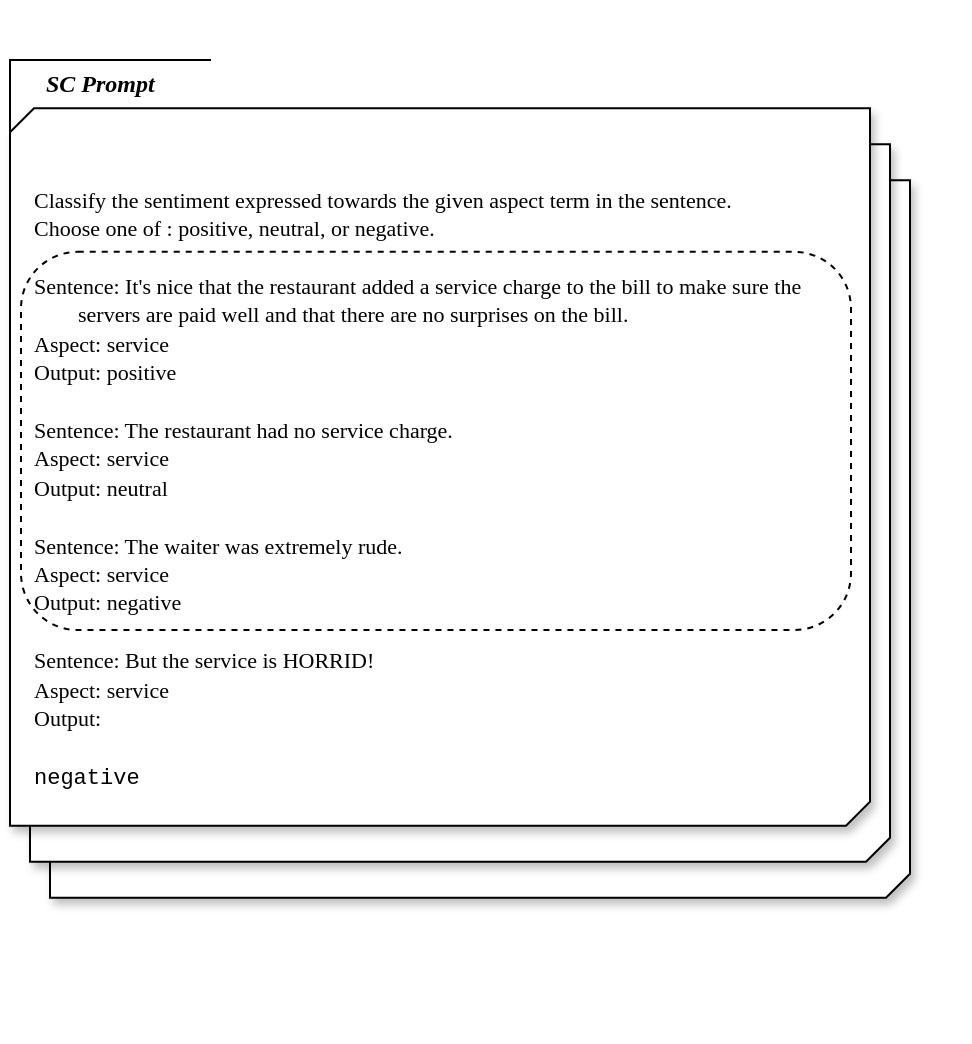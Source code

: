 <mxfile version="27.1.5">
  <diagram name="Page-1" id="BpoiO_IWaSVoEk8yvjKc">
    <mxGraphModel dx="976" dy="630" grid="1" gridSize="10" guides="1" tooltips="1" connect="1" arrows="1" fold="1" page="1" pageScale="1" pageWidth="827" pageHeight="1169" math="0" shadow="0">
      <root>
        <mxCell id="0" />
        <mxCell id="1" parent="0" />
        <mxCell id="X89fYZ-ELECHrKvlwhN6-9" value="" style="group" parent="1" vertex="1" connectable="0">
          <mxGeometry x="80" y="89" width="480" height="521" as="geometry" />
        </mxCell>
        <mxCell id="X89fYZ-ELECHrKvlwhN6-10" value="" style="verticalLabelPosition=bottom;verticalAlign=top;html=1;shape=mxgraph.basic.diag_snip_rect;dx=6;whiteSpace=wrap;shadow=1;" parent="X89fYZ-ELECHrKvlwhN6-9" vertex="1">
          <mxGeometry x="20" y="90.138" width="430" height="358.751" as="geometry" />
        </mxCell>
        <mxCell id="X89fYZ-ELECHrKvlwhN6-11" value="" style="verticalLabelPosition=bottom;verticalAlign=top;html=1;shape=mxgraph.basic.diag_snip_rect;dx=6;whiteSpace=wrap;shadow=1;" parent="X89fYZ-ELECHrKvlwhN6-9" vertex="1">
          <mxGeometry x="10" y="72.111" width="430" height="358.751" as="geometry" />
        </mxCell>
        <mxCell id="X89fYZ-ELECHrKvlwhN6-12" value="" style="verticalLabelPosition=bottom;verticalAlign=top;html=1;shape=mxgraph.basic.diag_snip_rect;dx=6;whiteSpace=wrap;shadow=1;" parent="X89fYZ-ELECHrKvlwhN6-9" vertex="1">
          <mxGeometry y="54.083" width="430" height="358.751" as="geometry" />
        </mxCell>
        <mxCell id="X89fYZ-ELECHrKvlwhN6-13" value="" style="shape=partialRectangle;whiteSpace=wrap;html=1;bottom=0;right=0;fillColor=none;" parent="X89fYZ-ELECHrKvlwhN6-9" vertex="1">
          <mxGeometry y="30.058" width="100" height="72.111" as="geometry" />
        </mxCell>
        <mxCell id="X89fYZ-ELECHrKvlwhN6-15" value="&lt;p style=&quot;&quot;&gt;&lt;br&gt;&lt;/p&gt;&lt;div style=&quot;&quot;&gt;&lt;span style=&quot;background-color: transparent;&quot;&gt;&lt;font face=&quot;Times New Roman&quot; style=&quot;font-size: 11px; color: light-dark(rgb(0, 0, 0), rgb(255, 255, 255));&quot;&gt;Classify the sentiment expressed towards the given aspect term in the sentence.&amp;nbsp;&lt;/font&gt;&lt;/span&gt;&lt;/div&gt;&lt;div style=&quot;&quot;&gt;&lt;span style=&quot;background-color: transparent;&quot;&gt;&lt;font face=&quot;Times New Roman&quot; style=&quot;font-size: 11px; color: light-dark(rgb(0, 0, 0), rgb(255, 255, 255));&quot;&gt;Choose one of : positive, neutral, or negative.&amp;nbsp;&lt;/font&gt;&lt;/span&gt;&lt;/div&gt;&lt;div style=&quot;&quot;&gt;&lt;font face=&quot;Times New Roman&quot;&gt;&lt;span style=&quot;font-size: 11px;&quot;&gt;&lt;br&gt;&lt;/span&gt;&lt;/font&gt;&lt;/div&gt;&lt;div style=&quot;&quot;&gt;&lt;font face=&quot;Times New Roman&quot;&gt;&lt;span style=&quot;font-size: 11px;&quot;&gt;Sentence: It&#39;s nice that the restaurant added a service charge to the bill to make sure the&amp;nbsp;&lt;/span&gt;&lt;/font&gt;&lt;/div&gt;&lt;div style=&quot;&quot;&gt;&lt;font face=&quot;Times New Roman&quot;&gt;&lt;span style=&quot;font-size: 11px;&quot;&gt;&lt;span style=&quot;white-space: pre;&quot;&gt;&#x9;&lt;/span&gt;servers are paid well and that there are no surprises on the bill.&lt;br&gt;&lt;/span&gt;&lt;/font&gt;&lt;/div&gt;&lt;div style=&quot;&quot;&gt;&lt;font face=&quot;Times New Roman&quot;&gt;&lt;span style=&quot;font-size: 11px;&quot;&gt;Aspect: service&amp;nbsp;&lt;/span&gt;&lt;/font&gt;&lt;/div&gt;&lt;div style=&quot;&quot;&gt;&lt;font face=&quot;Times New Roman&quot;&gt;&lt;span style=&quot;font-size: 11px;&quot;&gt;Output: positive&lt;/span&gt;&lt;/font&gt;&lt;/div&gt;&lt;div style=&quot;&quot;&gt;&lt;font face=&quot;Times New Roman&quot;&gt;&lt;span style=&quot;font-size: 11px;&quot;&gt;&lt;br&gt;&lt;/span&gt;&lt;/font&gt;&lt;/div&gt;&lt;div style=&quot;&quot;&gt;&lt;div&gt;&lt;font face=&quot;Times New Roman&quot;&gt;&lt;span style=&quot;font-size: 11px;&quot;&gt;Sentence: The restaurant had no service charge.&amp;nbsp;&lt;/span&gt;&lt;/font&gt;&lt;/div&gt;&lt;div&gt;&lt;font face=&quot;Times New Roman&quot;&gt;&lt;span style=&quot;font-size: 11px;&quot;&gt;Aspect: service&lt;/span&gt;&lt;/font&gt;&lt;/div&gt;&lt;div&gt;&lt;font face=&quot;Times New Roman&quot;&gt;&lt;span style=&quot;font-size: 11px;&quot;&gt;Output: neutral&lt;/span&gt;&lt;/font&gt;&lt;/div&gt;&lt;div&gt;&lt;font face=&quot;Times New Roman&quot;&gt;&lt;span style=&quot;font-size: 11px;&quot;&gt;&lt;br&gt;&lt;/span&gt;&lt;/font&gt;&lt;/div&gt;&lt;div&gt;&lt;div&gt;&lt;font face=&quot;Times New Roman&quot;&gt;&lt;span style=&quot;font-size: 11px;&quot;&gt;Sentence: The waiter was extremely rude.&amp;nbsp;&lt;/span&gt;&lt;/font&gt;&lt;/div&gt;&lt;div&gt;&lt;font face=&quot;Times New Roman&quot;&gt;&lt;span style=&quot;font-size: 11px;&quot;&gt;Aspect: service&lt;/span&gt;&lt;/font&gt;&lt;/div&gt;&lt;/div&gt;&lt;div&gt;&lt;font face=&quot;Times New Roman&quot;&gt;&lt;span style=&quot;font-size: 11px;&quot;&gt;Output: negative&lt;/span&gt;&lt;/font&gt;&lt;/div&gt;&lt;div&gt;&lt;font face=&quot;Times New Roman&quot;&gt;&lt;span style=&quot;font-size: 11px;&quot;&gt;&lt;br&gt;&lt;/span&gt;&lt;/font&gt;&lt;/div&gt;&lt;div&gt;&lt;div&gt;&lt;font face=&quot;Times New Roman&quot;&gt;&lt;span style=&quot;font-size: 11px;&quot;&gt;Sentence: But the service is HORRID!&lt;/span&gt;&lt;/font&gt;&lt;/div&gt;&lt;div&gt;&lt;font face=&quot;Times New Roman&quot;&gt;&lt;span style=&quot;font-size: 11px;&quot;&gt;Aspect: service&lt;/span&gt;&lt;/font&gt;&lt;/div&gt;&lt;/div&gt;&lt;/div&gt;&lt;div style=&quot;&quot;&gt;&lt;font face=&quot;Times New Roman&quot;&gt;&lt;span style=&quot;font-size: 11px;&quot;&gt;Output:&lt;/span&gt;&lt;/font&gt;&lt;/div&gt;&lt;div&gt;&lt;br&gt;&lt;/div&gt;&lt;div&gt;&lt;font style=&quot;color: light-dark(rgb(0, 0, 0), rgb(255, 255, 255));&quot; face=&quot;Courier New&quot;&gt;&lt;font style=&quot;font-size: 11px;&quot;&gt;negative&lt;/font&gt;&lt;br&gt;&lt;/font&gt;&lt;div&gt;&lt;br&gt;&lt;/div&gt;&lt;/div&gt;" style="text;html=1;align=left;verticalAlign=middle;resizable=0;points=[];autosize=1;strokeColor=none;fillColor=none;shadow=1;" parent="X89fYZ-ELECHrKvlwhN6-9" vertex="1">
          <mxGeometry x="10" y="47.494" width="410" height="370" as="geometry" />
        </mxCell>
        <mxCell id="X89fYZ-ELECHrKvlwhN6-14" value="&lt;b&gt;&lt;i&gt;&lt;font face=&quot;Times New Roman&quot;&gt;SC Prompt&lt;/font&gt;&lt;/i&gt;&lt;/b&gt;" style="text;strokeColor=none;align=left;fillColor=none;html=1;verticalAlign=middle;whiteSpace=wrap;rounded=0;" parent="X89fYZ-ELECHrKvlwhN6-9" vertex="1">
          <mxGeometry x="16" y="26.03" width="99" height="32.062" as="geometry" />
        </mxCell>
        <mxCell id="X89fYZ-ELECHrKvlwhN6-16" value="" style="rounded=1;whiteSpace=wrap;html=1;dashed=1;fillColor=none;" parent="X89fYZ-ELECHrKvlwhN6-9" vertex="1">
          <mxGeometry x="5.5" y="125.92" width="415" height="189.08" as="geometry" />
        </mxCell>
      </root>
    </mxGraphModel>
  </diagram>
</mxfile>
